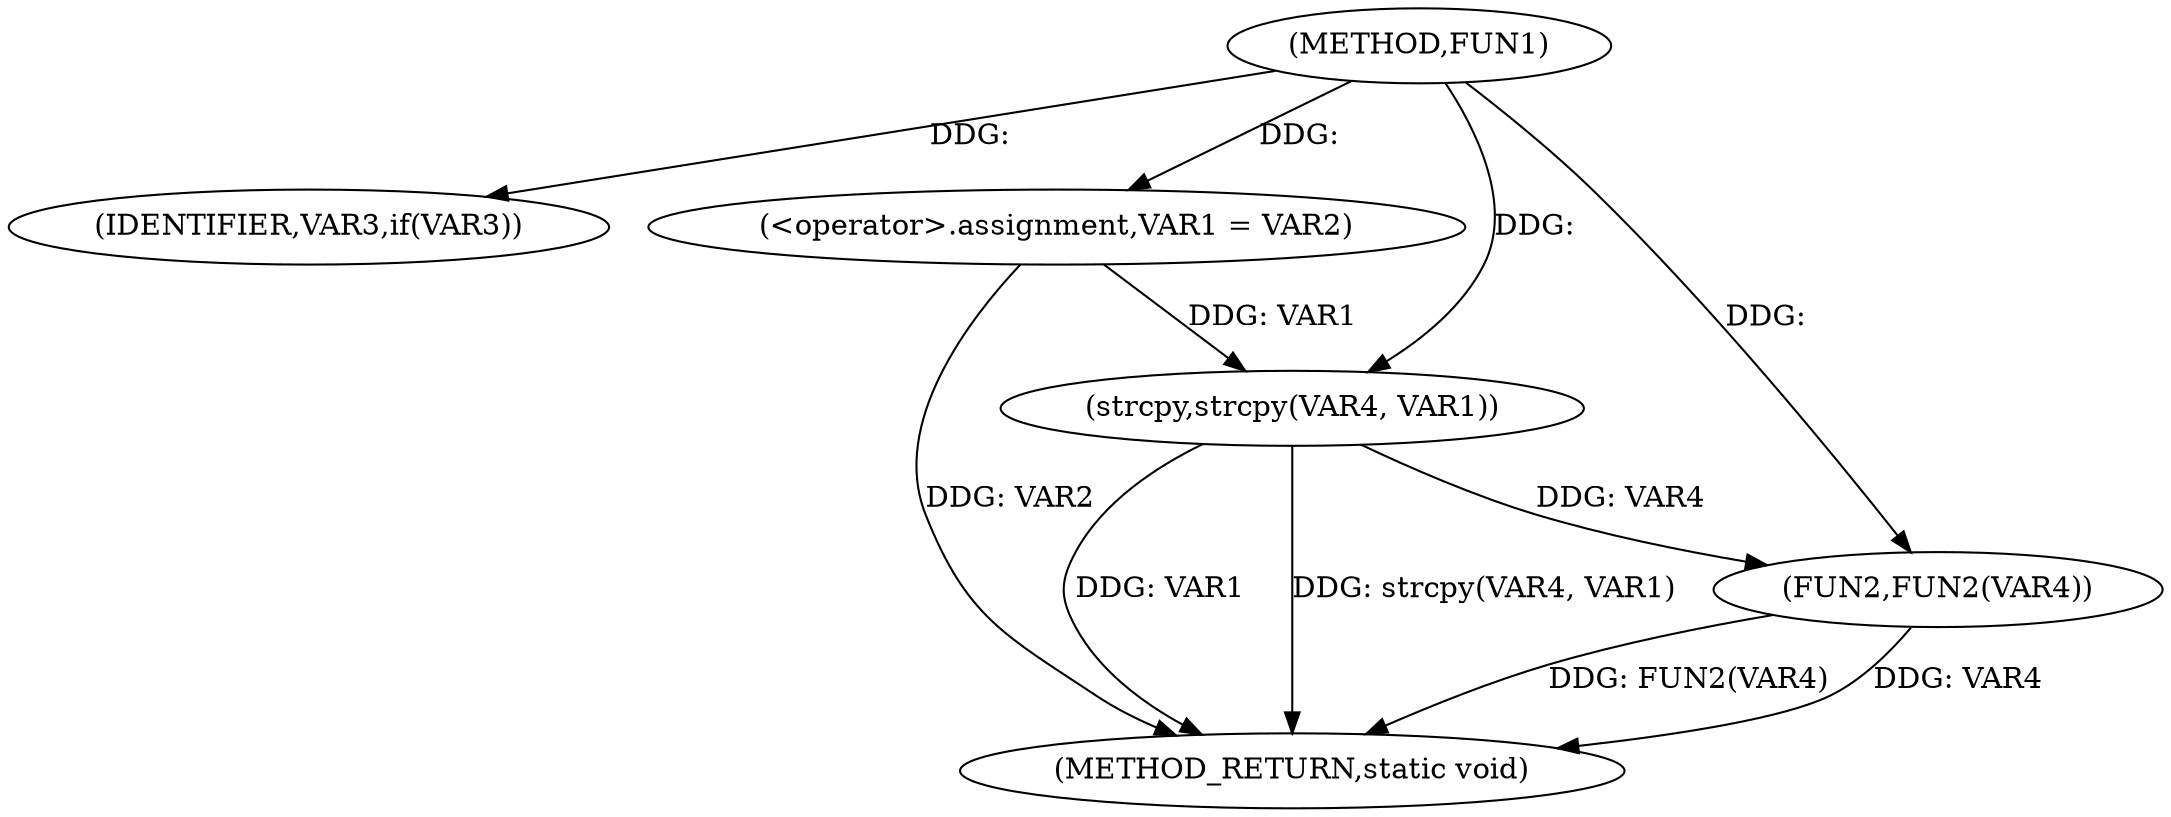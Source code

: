 digraph FUN1 {  
"1000100" [label = "(METHOD,FUN1)" ]
"1000117" [label = "(METHOD_RETURN,static void)" ]
"1000105" [label = "(IDENTIFIER,VAR3,if(VAR3))" ]
"1000107" [label = "(<operator>.assignment,VAR1 = VAR2)" ]
"1000112" [label = "(strcpy,strcpy(VAR4, VAR1))" ]
"1000115" [label = "(FUN2,FUN2(VAR4))" ]
  "1000112" -> "1000117"  [ label = "DDG: VAR1"] 
  "1000115" -> "1000117"  [ label = "DDG: FUN2(VAR4)"] 
  "1000112" -> "1000117"  [ label = "DDG: strcpy(VAR4, VAR1)"] 
  "1000115" -> "1000117"  [ label = "DDG: VAR4"] 
  "1000107" -> "1000117"  [ label = "DDG: VAR2"] 
  "1000100" -> "1000105"  [ label = "DDG: "] 
  "1000100" -> "1000107"  [ label = "DDG: "] 
  "1000100" -> "1000112"  [ label = "DDG: "] 
  "1000107" -> "1000112"  [ label = "DDG: VAR1"] 
  "1000112" -> "1000115"  [ label = "DDG: VAR4"] 
  "1000100" -> "1000115"  [ label = "DDG: "] 
}
